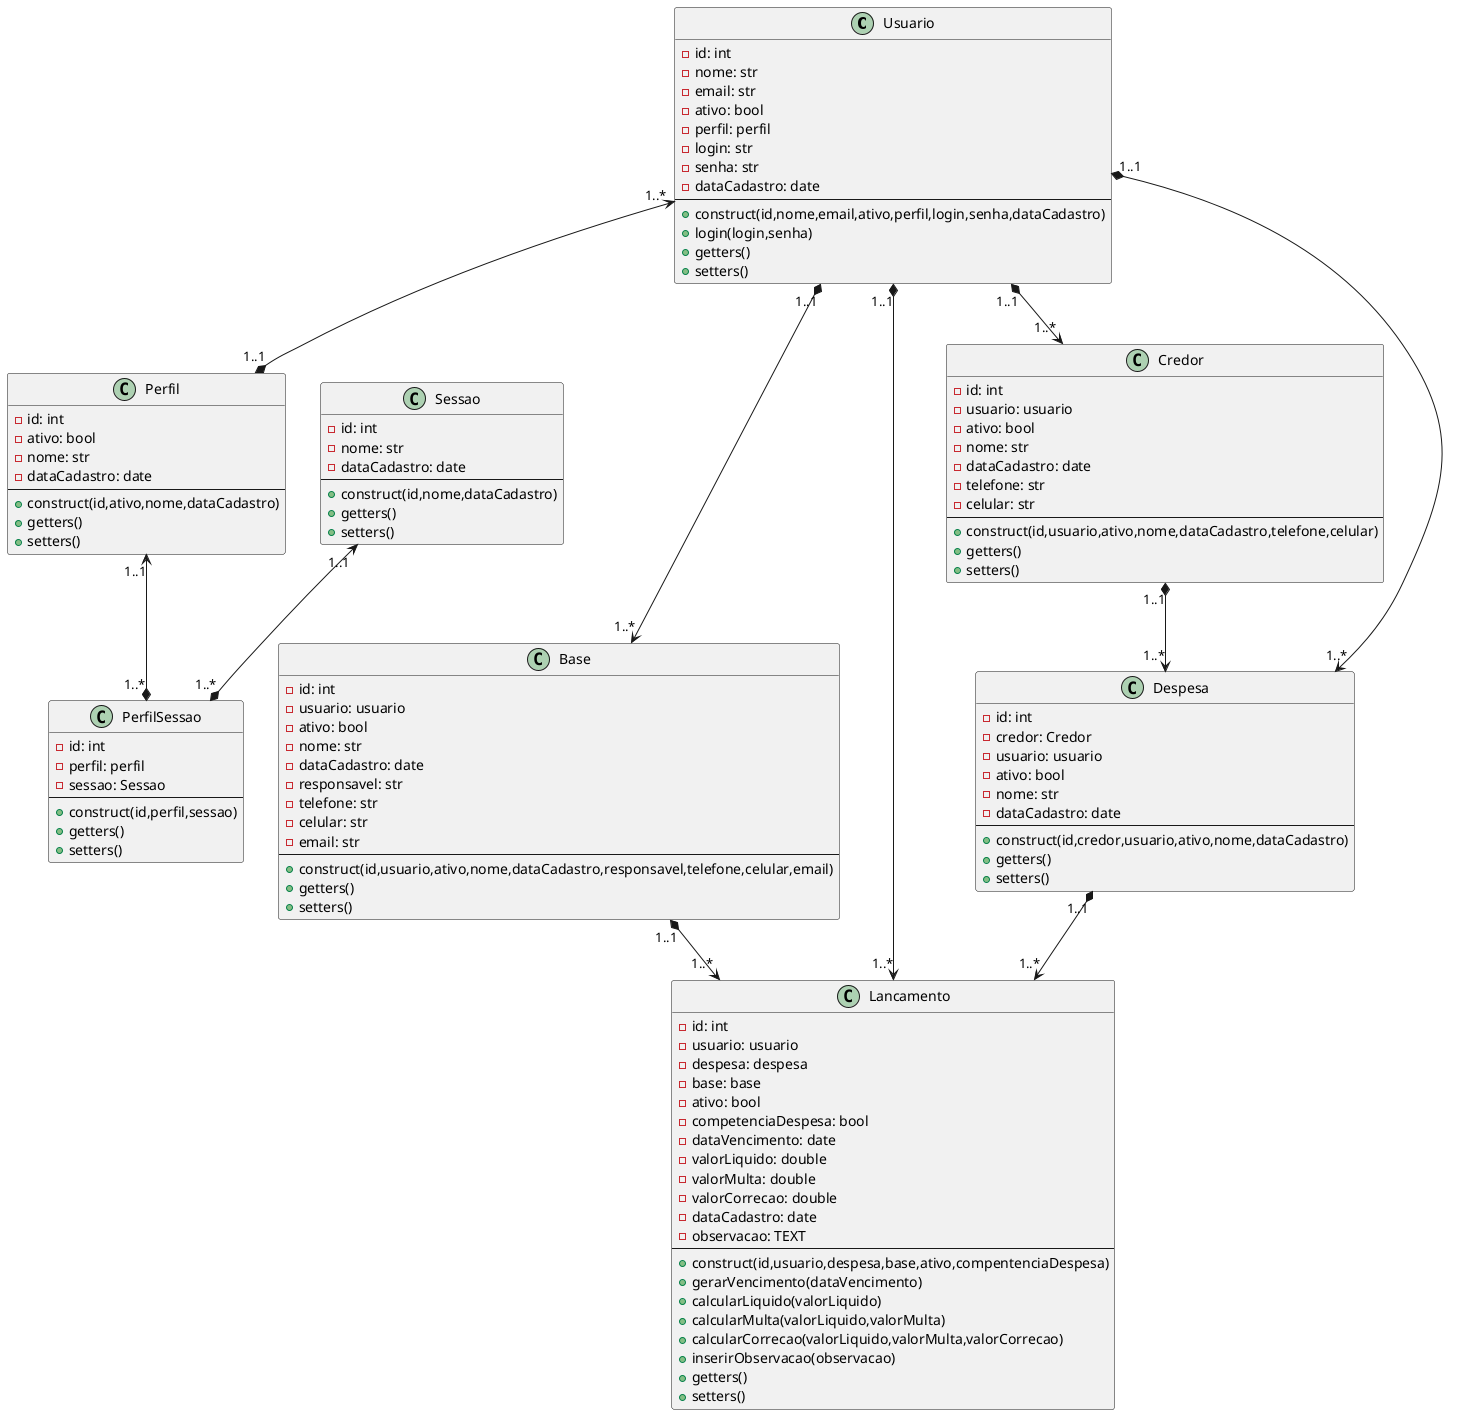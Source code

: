 @startuml Diagrama de Classe UM

class Usuario {
    -id: int
    -nome: str
    -email: str
    -ativo: bool
    -perfil: perfil
    -login: str
    -senha: str
    -dataCadastro: date
    --
    +construct(id,nome,email,ativo,perfil,login,senha,dataCadastro)
    +login(login,senha)
    +getters()
    +setters()
}

class Perfil {
    -id: int
    -ativo: bool
    -nome: str
    -dataCadastro: date
    --
    +construct(id,ativo,nome,dataCadastro)
    +getters()
    +setters()
}

class Base {
    -id: int
    -usuario: usuario
    -ativo: bool
    -nome: str
    -dataCadastro: date
    -responsavel: str
    -telefone: str
    -celular: str
    -email: str
    --
    +construct(id,usuario,ativo,nome,dataCadastro,responsavel,telefone,celular,email)
    +getters()
    +setters()
}

class Lancamento {
    -id: int
    -usuario: usuario
    -despesa: despesa
    -base: base
    -ativo: bool
    -competenciaDespesa: bool
    -dataVencimento: date
    -valorLiquido: double
    -valorMulta: double
    -valorCorrecao: double
    -dataCadastro: date
    -observacao: TEXT
    --
    +construct(id,usuario,despesa,base,ativo,compentenciaDespesa)
    +gerarVencimento(dataVencimento)
    +calcularLiquido(valorLiquido)
    +calcularMulta(valorLiquido,valorMulta)
    +calcularCorrecao(valorLiquido,valorMulta,valorCorrecao)
    +inserirObservacao(observacao)
    +getters()
    +setters()
}

class Credor {
    -id: int
    -usuario: usuario
    -ativo: bool
    -nome: str
    -dataCadastro: date
    -telefone: str
    -celular: str
    --
    +construct(id,usuario,ativo,nome,dataCadastro,telefone,celular)
    +getters()
    +setters()
}

class Despesa {
    -id: int
    -credor: Credor
    -usuario: usuario
    -ativo: bool
    -nome: str
    -dataCadastro: date
    --
    +construct(id,credor,usuario,ativo,nome,dataCadastro)
    +getters()
    +setters()
}

class Sessao {
    -id: int
    -nome: str
    -dataCadastro: date
    --
    +construct(id,nome,dataCadastro)
    +getters()
    +setters()
}

class PerfilSessao {
    -id: int
    -perfil: perfil
    -sessao: Sessao
    ---
    +construct(id,perfil,sessao)
    +getters()
    +setters()
}

Usuario "1..*" <--* "1..1" Perfil
Usuario "1..1" *--> "1..*" Credor
Usuario "1..1" *--> "1..*" Despesa
Usuario "1..1" *--> "1..*" Lancamento
Usuario "1..1" *--> "1..*" Base
Credor "1..1" *--> "1..*" Despesa
Despesa "1..1" *--> "1..*" Lancamento
Base "1..1" *--> "1..*" Lancamento
Sessao "1..1" <--* "1..*" PerfilSessao
Perfil "1..1" <--* "1..*" PerfilSessao

@enduml 